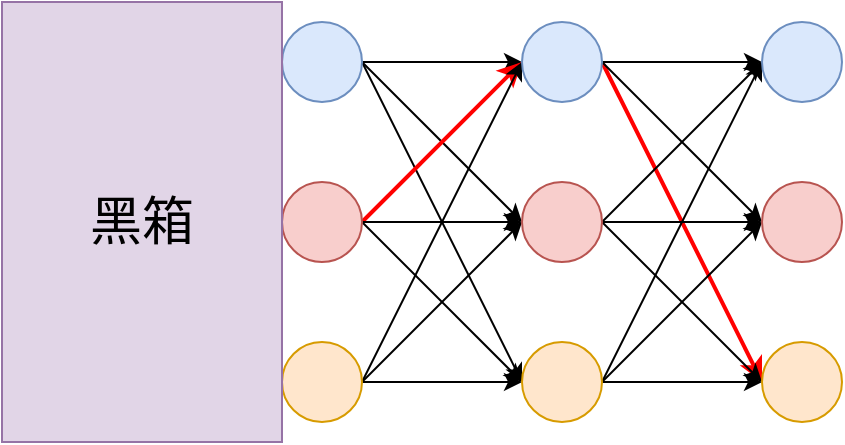 <mxfile version="13.0.1" type="device"><diagram id="Pz7MGhZuo3hl9vYPLmzN" name="Page-1"><mxGraphModel dx="1422" dy="763" grid="1" gridSize="10" guides="1" tooltips="1" connect="1" arrows="1" fold="1" page="1" pageScale="1" pageWidth="827" pageHeight="1169" math="0" shadow="0"><root><mxCell id="0"/><mxCell id="1" parent="0"/><mxCell id="4KTKuJaNHtGaXr61MevO-13" style="rounded=0;orthogonalLoop=1;jettySize=auto;html=1;exitX=1;exitY=0.5;exitDx=0;exitDy=0;strokeColor=#FF0000;strokeWidth=2;" edge="1" parent="1" source="4KTKuJaNHtGaXr61MevO-1"><mxGeometry relative="1" as="geometry"><mxPoint x="279" y="220" as="targetPoint"/></mxGeometry></mxCell><mxCell id="4KTKuJaNHtGaXr61MevO-21" style="edgeStyle=none;rounded=0;orthogonalLoop=1;jettySize=auto;html=1;exitX=1;exitY=0.5;exitDx=0;exitDy=0;strokeColor=#000000;" edge="1" parent="1" source="4KTKuJaNHtGaXr61MevO-1" target="4KTKuJaNHtGaXr61MevO-4"><mxGeometry relative="1" as="geometry"/></mxCell><mxCell id="4KTKuJaNHtGaXr61MevO-22" style="edgeStyle=none;rounded=0;orthogonalLoop=1;jettySize=auto;html=1;exitX=1;exitY=0.5;exitDx=0;exitDy=0;entryX=0;entryY=0.5;entryDx=0;entryDy=0;strokeColor=#000000;" edge="1" parent="1" source="4KTKuJaNHtGaXr61MevO-1" target="4KTKuJaNHtGaXr61MevO-6"><mxGeometry relative="1" as="geometry"/></mxCell><mxCell id="4KTKuJaNHtGaXr61MevO-1" value="" style="ellipse;whiteSpace=wrap;html=1;aspect=fixed;fillColor=#dae8fc;strokeColor=#6c8ebf;" vertex="1" parent="1"><mxGeometry x="160" y="120" width="40" height="40" as="geometry"/></mxCell><mxCell id="4KTKuJaNHtGaXr61MevO-16" style="edgeStyle=none;rounded=0;orthogonalLoop=1;jettySize=auto;html=1;exitX=1;exitY=0.5;exitDx=0;exitDy=0;entryX=0;entryY=0.5;entryDx=0;entryDy=0;strokeColor=#000000;" edge="1" parent="1" source="4KTKuJaNHtGaXr61MevO-2" target="4KTKuJaNHtGaXr61MevO-4"><mxGeometry relative="1" as="geometry"/></mxCell><mxCell id="4KTKuJaNHtGaXr61MevO-17" style="edgeStyle=none;rounded=0;orthogonalLoop=1;jettySize=auto;html=1;exitX=1;exitY=0.5;exitDx=0;exitDy=0;entryX=0;entryY=0.5;entryDx=0;entryDy=0;strokeColor=#000000;" edge="1" parent="1" source="4KTKuJaNHtGaXr61MevO-2" target="4KTKuJaNHtGaXr61MevO-5"><mxGeometry relative="1" as="geometry"/></mxCell><mxCell id="4KTKuJaNHtGaXr61MevO-18" style="edgeStyle=none;rounded=0;orthogonalLoop=1;jettySize=auto;html=1;exitX=1;exitY=0.5;exitDx=0;exitDy=0;entryX=0;entryY=0.5;entryDx=0;entryDy=0;strokeColor=#000000;" edge="1" parent="1" source="4KTKuJaNHtGaXr61MevO-2" target="4KTKuJaNHtGaXr61MevO-6"><mxGeometry relative="1" as="geometry"/></mxCell><mxCell id="4KTKuJaNHtGaXr61MevO-2" value="" style="ellipse;whiteSpace=wrap;html=1;aspect=fixed;fillColor=#f8cecc;strokeColor=#b85450;" vertex="1" parent="1"><mxGeometry x="160" y="200" width="40" height="40" as="geometry"/></mxCell><mxCell id="4KTKuJaNHtGaXr61MevO-19" style="edgeStyle=none;rounded=0;orthogonalLoop=1;jettySize=auto;html=1;exitX=1;exitY=0.5;exitDx=0;exitDy=0;entryX=0;entryY=0.5;entryDx=0;entryDy=0;strokeColor=#000000;" edge="1" parent="1" source="4KTKuJaNHtGaXr61MevO-3" target="4KTKuJaNHtGaXr61MevO-5"><mxGeometry relative="1" as="geometry"/></mxCell><mxCell id="4KTKuJaNHtGaXr61MevO-20" style="edgeStyle=none;rounded=0;orthogonalLoop=1;jettySize=auto;html=1;exitX=1;exitY=0.5;exitDx=0;exitDy=0;strokeColor=#000000;entryX=0;entryY=0.5;entryDx=0;entryDy=0;" edge="1" parent="1" source="4KTKuJaNHtGaXr61MevO-3" target="4KTKuJaNHtGaXr61MevO-6"><mxGeometry relative="1" as="geometry"><mxPoint x="270" y="300" as="targetPoint"/></mxGeometry></mxCell><mxCell id="4KTKuJaNHtGaXr61MevO-23" style="edgeStyle=none;rounded=0;orthogonalLoop=1;jettySize=auto;html=1;exitX=1;exitY=0.5;exitDx=0;exitDy=0;entryX=0;entryY=0.5;entryDx=0;entryDy=0;strokeColor=#000000;" edge="1" parent="1" source="4KTKuJaNHtGaXr61MevO-3" target="4KTKuJaNHtGaXr61MevO-4"><mxGeometry relative="1" as="geometry"/></mxCell><mxCell id="4KTKuJaNHtGaXr61MevO-3" value="" style="ellipse;whiteSpace=wrap;html=1;aspect=fixed;fillColor=#ffe6cc;strokeColor=#d79b00;" vertex="1" parent="1"><mxGeometry x="160" y="280" width="40" height="40" as="geometry"/></mxCell><mxCell id="4KTKuJaNHtGaXr61MevO-24" style="edgeStyle=none;rounded=0;orthogonalLoop=1;jettySize=auto;html=1;exitX=1;exitY=0.5;exitDx=0;exitDy=0;entryX=0;entryY=0.5;entryDx=0;entryDy=0;strokeColor=#000000;" edge="1" parent="1" source="4KTKuJaNHtGaXr61MevO-4" target="4KTKuJaNHtGaXr61MevO-7"><mxGeometry relative="1" as="geometry"/></mxCell><mxCell id="4KTKuJaNHtGaXr61MevO-25" style="edgeStyle=none;rounded=0;orthogonalLoop=1;jettySize=auto;html=1;exitX=1;exitY=0.5;exitDx=0;exitDy=0;entryX=0;entryY=0.5;entryDx=0;entryDy=0;strokeColor=#000000;" edge="1" parent="1" source="4KTKuJaNHtGaXr61MevO-4" target="4KTKuJaNHtGaXr61MevO-8"><mxGeometry relative="1" as="geometry"/></mxCell><mxCell id="4KTKuJaNHtGaXr61MevO-26" style="edgeStyle=none;rounded=0;orthogonalLoop=1;jettySize=auto;html=1;exitX=1;exitY=0.5;exitDx=0;exitDy=0;entryX=0;entryY=0.5;entryDx=0;entryDy=0;strokeColor=#000000;" edge="1" parent="1" source="4KTKuJaNHtGaXr61MevO-4" target="4KTKuJaNHtGaXr61MevO-9"><mxGeometry relative="1" as="geometry"/></mxCell><mxCell id="4KTKuJaNHtGaXr61MevO-4" value="" style="ellipse;whiteSpace=wrap;html=1;aspect=fixed;fillColor=#dae8fc;strokeColor=#6c8ebf;" vertex="1" parent="1"><mxGeometry x="280" y="120" width="40" height="40" as="geometry"/></mxCell><mxCell id="4KTKuJaNHtGaXr61MevO-14" style="edgeStyle=none;rounded=0;orthogonalLoop=1;jettySize=auto;html=1;exitX=1;exitY=0.5;exitDx=0;exitDy=0;entryX=0;entryY=0.5;entryDx=0;entryDy=0;strokeColor=#FF0000;strokeWidth=2;" edge="1" parent="1" source="4KTKuJaNHtGaXr61MevO-5" target="4KTKuJaNHtGaXr61MevO-7"><mxGeometry relative="1" as="geometry"/></mxCell><mxCell id="4KTKuJaNHtGaXr61MevO-27" style="edgeStyle=none;rounded=0;orthogonalLoop=1;jettySize=auto;html=1;exitX=1;exitY=0.5;exitDx=0;exitDy=0;entryX=0;entryY=0.5;entryDx=0;entryDy=0;strokeColor=#000000;" edge="1" parent="1" source="4KTKuJaNHtGaXr61MevO-5" target="4KTKuJaNHtGaXr61MevO-8"><mxGeometry relative="1" as="geometry"/></mxCell><mxCell id="4KTKuJaNHtGaXr61MevO-28" style="edgeStyle=none;rounded=0;orthogonalLoop=1;jettySize=auto;html=1;exitX=1;exitY=0.5;exitDx=0;exitDy=0;entryX=0;entryY=0.5;entryDx=0;entryDy=0;strokeColor=#000000;" edge="1" parent="1" source="4KTKuJaNHtGaXr61MevO-5" target="4KTKuJaNHtGaXr61MevO-9"><mxGeometry relative="1" as="geometry"/></mxCell><mxCell id="4KTKuJaNHtGaXr61MevO-5" value="" style="ellipse;whiteSpace=wrap;html=1;aspect=fixed;fillColor=#f8cecc;strokeColor=#b85450;" vertex="1" parent="1"><mxGeometry x="280" y="200" width="40" height="40" as="geometry"/></mxCell><mxCell id="4KTKuJaNHtGaXr61MevO-29" style="edgeStyle=none;rounded=0;orthogonalLoop=1;jettySize=auto;html=1;exitX=1;exitY=0.5;exitDx=0;exitDy=0;strokeColor=#000000;" edge="1" parent="1" source="4KTKuJaNHtGaXr61MevO-6"><mxGeometry relative="1" as="geometry"><mxPoint x="400" y="140" as="targetPoint"/></mxGeometry></mxCell><mxCell id="4KTKuJaNHtGaXr61MevO-30" style="edgeStyle=none;rounded=0;orthogonalLoop=1;jettySize=auto;html=1;exitX=1;exitY=0.5;exitDx=0;exitDy=0;entryX=0;entryY=0.5;entryDx=0;entryDy=0;strokeColor=#000000;" edge="1" parent="1" source="4KTKuJaNHtGaXr61MevO-6" target="4KTKuJaNHtGaXr61MevO-8"><mxGeometry relative="1" as="geometry"/></mxCell><mxCell id="4KTKuJaNHtGaXr61MevO-31" style="edgeStyle=none;rounded=0;orthogonalLoop=1;jettySize=auto;html=1;exitX=1;exitY=0.5;exitDx=0;exitDy=0;entryX=0;entryY=0.5;entryDx=0;entryDy=0;strokeColor=#000000;" edge="1" parent="1" source="4KTKuJaNHtGaXr61MevO-6" target="4KTKuJaNHtGaXr61MevO-9"><mxGeometry relative="1" as="geometry"/></mxCell><mxCell id="4KTKuJaNHtGaXr61MevO-6" value="" style="ellipse;whiteSpace=wrap;html=1;aspect=fixed;fillColor=#ffe6cc;strokeColor=#d79b00;" vertex="1" parent="1"><mxGeometry x="280" y="280" width="40" height="40" as="geometry"/></mxCell><mxCell id="4KTKuJaNHtGaXr61MevO-15" style="edgeStyle=none;rounded=0;orthogonalLoop=1;jettySize=auto;html=1;exitX=1;exitY=0.5;exitDx=0;exitDy=0;entryX=0;entryY=0.5;entryDx=0;entryDy=0;strokeColor=#FF0000;strokeWidth=2;" edge="1" parent="1" source="4KTKuJaNHtGaXr61MevO-7" target="4KTKuJaNHtGaXr61MevO-12"><mxGeometry relative="1" as="geometry"/></mxCell><mxCell id="4KTKuJaNHtGaXr61MevO-32" style="edgeStyle=none;rounded=0;orthogonalLoop=1;jettySize=auto;html=1;exitX=1;exitY=0.5;exitDx=0;exitDy=0;strokeColor=#000000;" edge="1" parent="1" source="4KTKuJaNHtGaXr61MevO-7" target="4KTKuJaNHtGaXr61MevO-10"><mxGeometry relative="1" as="geometry"/></mxCell><mxCell id="4KTKuJaNHtGaXr61MevO-33" style="edgeStyle=none;rounded=0;orthogonalLoop=1;jettySize=auto;html=1;exitX=1;exitY=0.5;exitDx=0;exitDy=0;entryX=0;entryY=0.5;entryDx=0;entryDy=0;strokeColor=#000000;" edge="1" parent="1" source="4KTKuJaNHtGaXr61MevO-7" target="4KTKuJaNHtGaXr61MevO-11"><mxGeometry relative="1" as="geometry"/></mxCell><mxCell id="4KTKuJaNHtGaXr61MevO-7" value="" style="ellipse;whiteSpace=wrap;html=1;aspect=fixed;fillColor=#dae8fc;strokeColor=#6c8ebf;" vertex="1" parent="1"><mxGeometry x="400" y="120" width="40" height="40" as="geometry"/></mxCell><mxCell id="4KTKuJaNHtGaXr61MevO-34" style="edgeStyle=none;rounded=0;orthogonalLoop=1;jettySize=auto;html=1;exitX=1;exitY=0.5;exitDx=0;exitDy=0;entryX=0;entryY=0.5;entryDx=0;entryDy=0;strokeColor=#000000;" edge="1" parent="1" source="4KTKuJaNHtGaXr61MevO-8" target="4KTKuJaNHtGaXr61MevO-10"><mxGeometry relative="1" as="geometry"/></mxCell><mxCell id="4KTKuJaNHtGaXr61MevO-35" style="edgeStyle=none;rounded=0;orthogonalLoop=1;jettySize=auto;html=1;exitX=1;exitY=0.5;exitDx=0;exitDy=0;strokeColor=#000000;" edge="1" parent="1" source="4KTKuJaNHtGaXr61MevO-8" target="4KTKuJaNHtGaXr61MevO-11"><mxGeometry relative="1" as="geometry"/></mxCell><mxCell id="4KTKuJaNHtGaXr61MevO-36" style="edgeStyle=none;rounded=0;orthogonalLoop=1;jettySize=auto;html=1;exitX=1;exitY=0.5;exitDx=0;exitDy=0;entryX=0;entryY=0.5;entryDx=0;entryDy=0;strokeColor=#000000;" edge="1" parent="1" source="4KTKuJaNHtGaXr61MevO-8" target="4KTKuJaNHtGaXr61MevO-12"><mxGeometry relative="1" as="geometry"/></mxCell><mxCell id="4KTKuJaNHtGaXr61MevO-8" value="" style="ellipse;whiteSpace=wrap;html=1;aspect=fixed;fillColor=#f8cecc;strokeColor=#b85450;" vertex="1" parent="1"><mxGeometry x="400" y="200" width="40" height="40" as="geometry"/></mxCell><mxCell id="4KTKuJaNHtGaXr61MevO-37" style="edgeStyle=none;rounded=0;orthogonalLoop=1;jettySize=auto;html=1;exitX=1;exitY=0.5;exitDx=0;exitDy=0;entryX=0;entryY=0.5;entryDx=0;entryDy=0;strokeColor=#000000;" edge="1" parent="1" source="4KTKuJaNHtGaXr61MevO-9" target="4KTKuJaNHtGaXr61MevO-10"><mxGeometry relative="1" as="geometry"/></mxCell><mxCell id="4KTKuJaNHtGaXr61MevO-38" style="edgeStyle=none;rounded=0;orthogonalLoop=1;jettySize=auto;html=1;exitX=1;exitY=0.5;exitDx=0;exitDy=0;strokeColor=#000000;" edge="1" parent="1" source="4KTKuJaNHtGaXr61MevO-9"><mxGeometry relative="1" as="geometry"><mxPoint x="520" y="220" as="targetPoint"/></mxGeometry></mxCell><mxCell id="4KTKuJaNHtGaXr61MevO-39" style="edgeStyle=none;rounded=0;orthogonalLoop=1;jettySize=auto;html=1;exitX=1;exitY=0.5;exitDx=0;exitDy=0;entryX=0;entryY=0.5;entryDx=0;entryDy=0;strokeColor=#000000;" edge="1" parent="1" source="4KTKuJaNHtGaXr61MevO-9" target="4KTKuJaNHtGaXr61MevO-12"><mxGeometry relative="1" as="geometry"/></mxCell><mxCell id="4KTKuJaNHtGaXr61MevO-9" value="" style="ellipse;whiteSpace=wrap;html=1;aspect=fixed;fillColor=#ffe6cc;strokeColor=#d79b00;" vertex="1" parent="1"><mxGeometry x="400" y="280" width="40" height="40" as="geometry"/></mxCell><mxCell id="4KTKuJaNHtGaXr61MevO-10" value="" style="ellipse;whiteSpace=wrap;html=1;aspect=fixed;fillColor=#dae8fc;strokeColor=#6c8ebf;" vertex="1" parent="1"><mxGeometry x="520" y="120" width="40" height="40" as="geometry"/></mxCell><mxCell id="4KTKuJaNHtGaXr61MevO-11" value="" style="ellipse;whiteSpace=wrap;html=1;aspect=fixed;fillColor=#f8cecc;strokeColor=#b85450;" vertex="1" parent="1"><mxGeometry x="520" y="200" width="40" height="40" as="geometry"/></mxCell><mxCell id="4KTKuJaNHtGaXr61MevO-12" value="" style="ellipse;whiteSpace=wrap;html=1;aspect=fixed;fillColor=#ffe6cc;strokeColor=#d79b00;" vertex="1" parent="1"><mxGeometry x="520" y="280" width="40" height="40" as="geometry"/></mxCell><mxCell id="4KTKuJaNHtGaXr61MevO-53" value="黑箱" style="rounded=0;whiteSpace=wrap;html=1;fontSize=26;fillColor=#e1d5e7;strokeColor=#9673a6;" vertex="1" parent="1"><mxGeometry x="140" y="110" width="140" height="220" as="geometry"/></mxCell></root></mxGraphModel></diagram></mxfile>